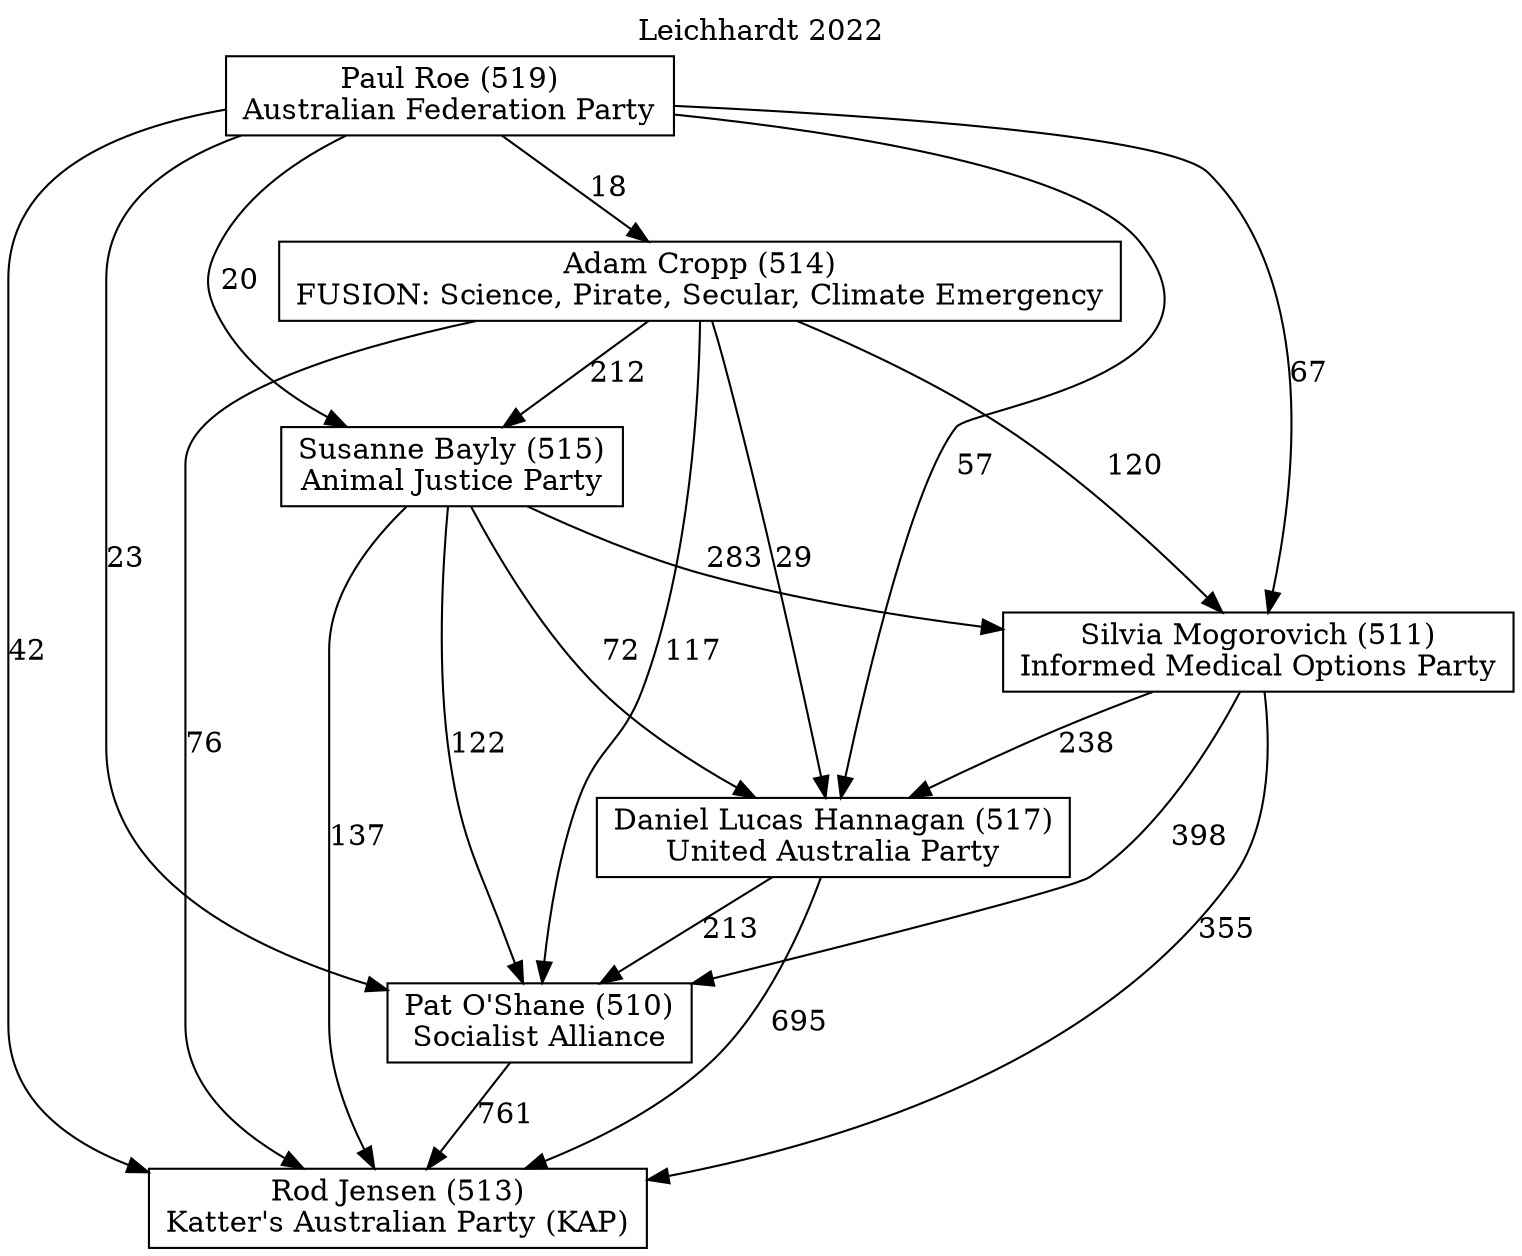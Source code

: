 // House preference flow
digraph "Rod Jensen (513)_Leichhardt_2022" {
	graph [label="Leichhardt 2022" labelloc=t mclimit=10]
	node [shape=box]
	"Rod Jensen (513)" [label="Rod Jensen (513)
Katter's Australian Party (KAP)"]
	"Pat O'Shane (510)" [label="Pat O'Shane (510)
Socialist Alliance"]
	"Daniel Lucas Hannagan (517)" [label="Daniel Lucas Hannagan (517)
United Australia Party"]
	"Silvia Mogorovich (511)" [label="Silvia Mogorovich (511)
Informed Medical Options Party"]
	"Susanne Bayly (515)" [label="Susanne Bayly (515)
Animal Justice Party"]
	"Adam Cropp (514)" [label="Adam Cropp (514)
FUSION: Science, Pirate, Secular, Climate Emergency"]
	"Paul Roe (519)" [label="Paul Roe (519)
Australian Federation Party"]
	"Pat O'Shane (510)" -> "Rod Jensen (513)" [label=761]
	"Daniel Lucas Hannagan (517)" -> "Pat O'Shane (510)" [label=213]
	"Silvia Mogorovich (511)" -> "Daniel Lucas Hannagan (517)" [label=238]
	"Susanne Bayly (515)" -> "Silvia Mogorovich (511)" [label=283]
	"Adam Cropp (514)" -> "Susanne Bayly (515)" [label=212]
	"Paul Roe (519)" -> "Adam Cropp (514)" [label=18]
	"Daniel Lucas Hannagan (517)" -> "Rod Jensen (513)" [label=695]
	"Silvia Mogorovich (511)" -> "Rod Jensen (513)" [label=355]
	"Susanne Bayly (515)" -> "Rod Jensen (513)" [label=137]
	"Adam Cropp (514)" -> "Rod Jensen (513)" [label=76]
	"Paul Roe (519)" -> "Rod Jensen (513)" [label=42]
	"Paul Roe (519)" -> "Susanne Bayly (515)" [label=20]
	"Adam Cropp (514)" -> "Silvia Mogorovich (511)" [label=120]
	"Paul Roe (519)" -> "Silvia Mogorovich (511)" [label=67]
	"Susanne Bayly (515)" -> "Daniel Lucas Hannagan (517)" [label=72]
	"Adam Cropp (514)" -> "Daniel Lucas Hannagan (517)" [label=29]
	"Paul Roe (519)" -> "Daniel Lucas Hannagan (517)" [label=57]
	"Silvia Mogorovich (511)" -> "Pat O'Shane (510)" [label=398]
	"Susanne Bayly (515)" -> "Pat O'Shane (510)" [label=122]
	"Adam Cropp (514)" -> "Pat O'Shane (510)" [label=117]
	"Paul Roe (519)" -> "Pat O'Shane (510)" [label=23]
}

